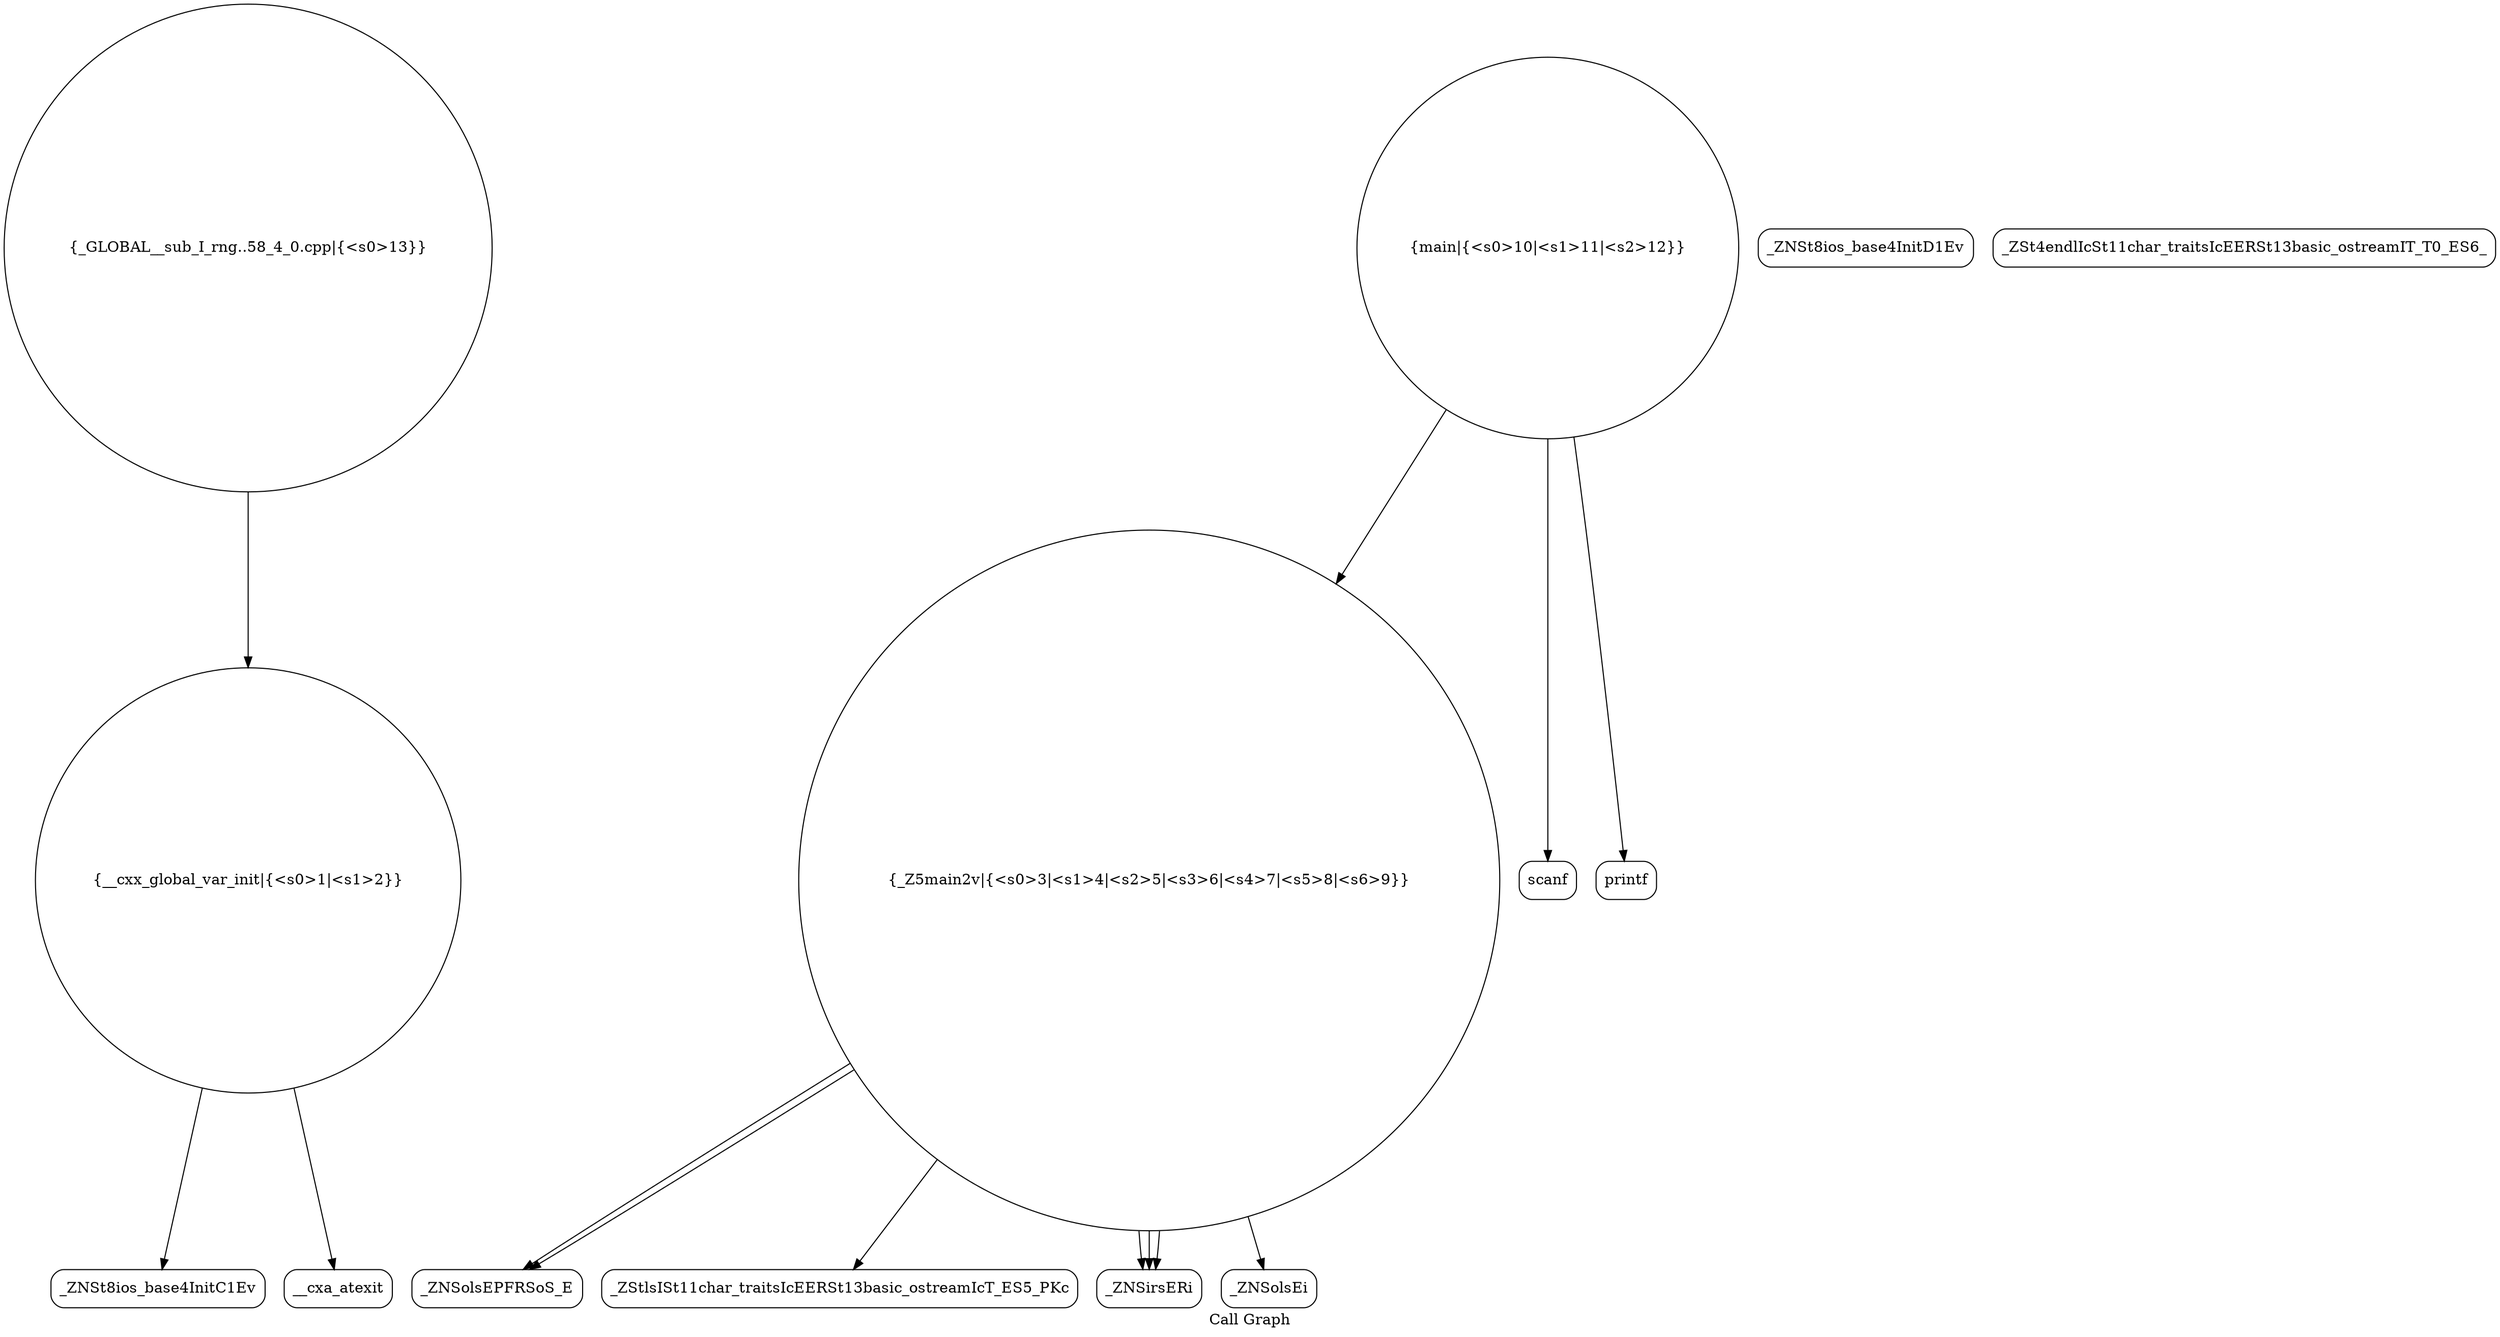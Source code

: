 digraph "Call Graph" {
	label="Call Graph";

	Node0x55c99b680690 [shape=record,shape=circle,label="{__cxx_global_var_init|{<s0>1|<s1>2}}"];
	Node0x55c99b680690:s0 -> Node0x55c99b680b20[color=black];
	Node0x55c99b680690:s1 -> Node0x55c99b680c20[color=black];
	Node0x55c99b680e20 [shape=record,shape=Mrecord,label="{_ZNSolsEPFRSoS_E}"];
	Node0x55c99b680ba0 [shape=record,shape=Mrecord,label="{_ZNSt8ios_base4InitD1Ev}"];
	Node0x55c99b680f20 [shape=record,shape=Mrecord,label="{_ZStlsISt11char_traitsIcEERSt13basic_ostreamIcT_ES5_PKc}"];
	Node0x55c99b680ca0 [shape=record,shape=circle,label="{_Z5main2v|{<s0>3|<s1>4|<s2>5|<s3>6|<s4>7|<s5>8|<s6>9}}"];
	Node0x55c99b680ca0:s0 -> Node0x55c99b680d20[color=black];
	Node0x55c99b680ca0:s1 -> Node0x55c99b680d20[color=black];
	Node0x55c99b680ca0:s2 -> Node0x55c99b680d20[color=black];
	Node0x55c99b680ca0:s3 -> Node0x55c99b680da0[color=black];
	Node0x55c99b680ca0:s4 -> Node0x55c99b680e20[color=black];
	Node0x55c99b680ca0:s5 -> Node0x55c99b680f20[color=black];
	Node0x55c99b680ca0:s6 -> Node0x55c99b680e20[color=black];
	Node0x55c99b681020 [shape=record,shape=Mrecord,label="{scanf}"];
	Node0x55c99b680da0 [shape=record,shape=Mrecord,label="{_ZNSolsEi}"];
	Node0x55c99b681120 [shape=record,shape=circle,label="{_GLOBAL__sub_I_rng..58_4_0.cpp|{<s0>13}}"];
	Node0x55c99b681120:s0 -> Node0x55c99b680690[color=black];
	Node0x55c99b680b20 [shape=record,shape=Mrecord,label="{_ZNSt8ios_base4InitC1Ev}"];
	Node0x55c99b680ea0 [shape=record,shape=Mrecord,label="{_ZSt4endlIcSt11char_traitsIcEERSt13basic_ostreamIT_T0_ES6_}"];
	Node0x55c99b680c20 [shape=record,shape=Mrecord,label="{__cxa_atexit}"];
	Node0x55c99b680fa0 [shape=record,shape=circle,label="{main|{<s0>10|<s1>11|<s2>12}}"];
	Node0x55c99b680fa0:s0 -> Node0x55c99b681020[color=black];
	Node0x55c99b680fa0:s1 -> Node0x55c99b6810a0[color=black];
	Node0x55c99b680fa0:s2 -> Node0x55c99b680ca0[color=black];
	Node0x55c99b680d20 [shape=record,shape=Mrecord,label="{_ZNSirsERi}"];
	Node0x55c99b6810a0 [shape=record,shape=Mrecord,label="{printf}"];
}
